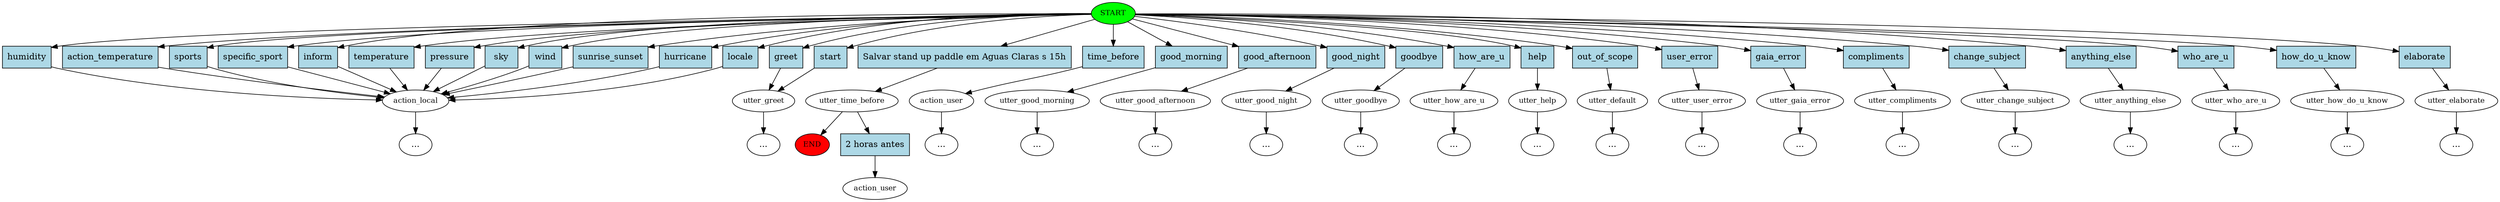 digraph  {
0 [class="start active", fillcolor=green, fontsize=12, label=START, style=filled];
"-1" [class=end, fillcolor=red, fontsize=12, label=END, style=filled];
1 [class="", fontsize=12, label=action_local];
2 [class="", fontsize=12, label=utter_greet];
5 [class=active, fontsize=12, label=utter_time_before];
6 [class="", fontsize=12, label=action_user];
"-7" [class=ellipsis, label="..."];
8 [class="", fontsize=12, label=utter_good_morning];
9 [class="", fontsize=12, label=utter_good_afternoon];
10 [class="", fontsize=12, label=utter_good_night];
20 [class="", fontsize=12, label=utter_goodbye];
"-21" [class=ellipsis, label="..."];
21 [class="", fontsize=12, label=utter_how_are_u];
"-22" [class=ellipsis, label="..."];
23 [class="", fontsize=12, label=utter_help];
"-24" [class=ellipsis, label="..."];
25 [class="", fontsize=12, label=utter_default];
"-26" [class=ellipsis, label="..."];
26 [class="", fontsize=12, label=utter_user_error];
"-27" [class=ellipsis, label="..."];
27 [class="", fontsize=12, label=utter_gaia_error];
"-28" [class=ellipsis, label="..."];
28 [class="", fontsize=12, label=utter_compliments];
"-29" [class=ellipsis, label="..."];
"-33" [class=ellipsis, label="..."];
"-34" [class=ellipsis, label="..."];
"-35" [class=ellipsis, label="..."];
35 [class="", fontsize=12, label=utter_change_subject];
"-36" [class=ellipsis, label="..."];
37 [class="", fontsize=12, label=utter_anything_else];
"-38" [class=ellipsis, label="..."];
44 [class="", fontsize=12, label=utter_who_are_u];
"-45" [class=ellipsis, label="..."];
46 [class="", fontsize=12, label=utter_how_do_u_know];
"-47" [class=ellipsis, label="..."];
68 [class="", fontsize=12, label=utter_elaborate];
"-72" [class=ellipsis, label="..."];
"-73" [class=ellipsis, label="..."];
"-75" [class=ellipsis, label="..."];
76 [class="dashed active", fontsize=12, label=action_user];
77 [class=intent, fillcolor=lightblue, label=humidity, shape=rect, style=filled];
78 [class=intent, fillcolor=lightblue, label=action_temperature, shape=rect, style=filled];
79 [class=intent, fillcolor=lightblue, label=sports, shape=rect, style=filled];
80 [class=intent, fillcolor=lightblue, label=specific_sport, shape=rect, style=filled];
81 [class=intent, fillcolor=lightblue, label=inform, shape=rect, style=filled];
82 [class=intent, fillcolor=lightblue, label=temperature, shape=rect, style=filled];
83 [class=intent, fillcolor=lightblue, label=pressure, shape=rect, style=filled];
84 [class=intent, fillcolor=lightblue, label=sky, shape=rect, style=filled];
85 [class=intent, fillcolor=lightblue, label=wind, shape=rect, style=filled];
86 [class=intent, fillcolor=lightblue, label=sunrise_sunset, shape=rect, style=filled];
87 [class=intent, fillcolor=lightblue, label=hurricane, shape=rect, style=filled];
88 [class=intent, fillcolor=lightblue, label=locale, shape=rect, style=filled];
89 [class=intent, fillcolor=lightblue, label=greet, shape=rect, style=filled];
90 [class=intent, fillcolor=lightblue, label=start, shape=rect, style=filled];
91 [class="intent active", fillcolor=lightblue, label="Salvar stand up paddle em Aguas Claras s 15h", shape=rect, style=filled];
92 [class=intent, fillcolor=lightblue, label=time_before, shape=rect, style=filled];
93 [class=intent, fillcolor=lightblue, label=good_morning, shape=rect, style=filled];
94 [class=intent, fillcolor=lightblue, label=good_afternoon, shape=rect, style=filled];
95 [class=intent, fillcolor=lightblue, label=good_night, shape=rect, style=filled];
96 [class=intent, fillcolor=lightblue, label=goodbye, shape=rect, style=filled];
97 [class=intent, fillcolor=lightblue, label=how_are_u, shape=rect, style=filled];
98 [class=intent, fillcolor=lightblue, label=help, shape=rect, style=filled];
99 [class=intent, fillcolor=lightblue, label=out_of_scope, shape=rect, style=filled];
100 [class=intent, fillcolor=lightblue, label=user_error, shape=rect, style=filled];
101 [class=intent, fillcolor=lightblue, label=gaia_error, shape=rect, style=filled];
102 [class=intent, fillcolor=lightblue, label=compliments, shape=rect, style=filled];
103 [class=intent, fillcolor=lightblue, label=change_subject, shape=rect, style=filled];
104 [class=intent, fillcolor=lightblue, label=anything_else, shape=rect, style=filled];
105 [class=intent, fillcolor=lightblue, label=who_are_u, shape=rect, style=filled];
106 [class=intent, fillcolor=lightblue, label=how_do_u_know, shape=rect, style=filled];
107 [class=intent, fillcolor=lightblue, label=elaborate, shape=rect, style=filled];
108 [class="intent active", fillcolor=lightblue, label="2 horas antes", shape=rect, style=filled];
0 -> 77  [class="", key=0];
0 -> 78  [class="", key=0];
0 -> 79  [class="", key=0];
0 -> 80  [class="", key=0];
0 -> 81  [class="", key=0];
0 -> 82  [class="", key=0];
0 -> 83  [class="", key=0];
0 -> 84  [class="", key=0];
0 -> 85  [class="", key=0];
0 -> 86  [class="", key=0];
0 -> 87  [class="", key=0];
0 -> 88  [class="", key=0];
0 -> 89  [class="", key=0];
0 -> 90  [class="", key=0];
0 -> 91  [class=active, key=0];
0 -> 92  [class="", key=0];
0 -> 93  [class="", key=0];
0 -> 94  [class="", key=0];
0 -> 95  [class="", key=0];
0 -> 96  [class="", key=0];
0 -> 97  [class="", key=0];
0 -> 98  [class="", key=0];
0 -> 99  [class="", key=0];
0 -> 100  [class="", key=0];
0 -> 101  [class="", key=0];
0 -> 102  [class="", key=0];
0 -> 103  [class="", key=0];
0 -> 104  [class="", key=0];
0 -> 105  [class="", key=0];
0 -> 106  [class="", key=0];
0 -> 107  [class="", key=0];
1 -> "-73"  [class="", key=NONE, label=""];
2 -> "-75"  [class="", key=NONE, label=""];
5 -> "-1"  [class="", key=NONE, label=""];
5 -> 108  [class=active, key=0];
6 -> "-7"  [class="", key=NONE, label=""];
8 -> "-33"  [class="", key=NONE, label=""];
9 -> "-35"  [class="", key=NONE, label=""];
10 -> "-34"  [class="", key=NONE, label=""];
20 -> "-21"  [class="", key=NONE, label=""];
21 -> "-22"  [class="", key=NONE, label=""];
23 -> "-24"  [class="", key=NONE, label=""];
25 -> "-26"  [class="", key=NONE, label=""];
26 -> "-27"  [class="", key=NONE, label=""];
27 -> "-28"  [class="", key=NONE, label=""];
28 -> "-29"  [class="", key=NONE, label=""];
35 -> "-36"  [class="", key=NONE, label=""];
37 -> "-38"  [class="", key=NONE, label=""];
44 -> "-45"  [class="", key=NONE, label=""];
46 -> "-47"  [class="", key=NONE, label=""];
68 -> "-72"  [class="", key=NONE, label=""];
77 -> 1  [class="", key=0];
78 -> 1  [class="", key=0];
79 -> 1  [class="", key=0];
80 -> 1  [class="", key=0];
81 -> 1  [class="", key=0];
82 -> 1  [class="", key=0];
83 -> 1  [class="", key=0];
84 -> 1  [class="", key=0];
85 -> 1  [class="", key=0];
86 -> 1  [class="", key=0];
87 -> 1  [class="", key=0];
88 -> 1  [class="", key=0];
89 -> 2  [class="", key=0];
90 -> 2  [class="", key=0];
91 -> 5  [class=active, key=0];
92 -> 6  [class="", key=0];
93 -> 8  [class="", key=0];
94 -> 9  [class="", key=0];
95 -> 10  [class="", key=0];
96 -> 20  [class="", key=0];
97 -> 21  [class="", key=0];
98 -> 23  [class="", key=0];
99 -> 25  [class="", key=0];
100 -> 26  [class="", key=0];
101 -> 27  [class="", key=0];
102 -> 28  [class="", key=0];
103 -> 35  [class="", key=0];
104 -> 37  [class="", key=0];
105 -> 44  [class="", key=0];
106 -> 46  [class="", key=0];
107 -> 68  [class="", key=0];
108 -> 76  [class=active, key=0];
}

